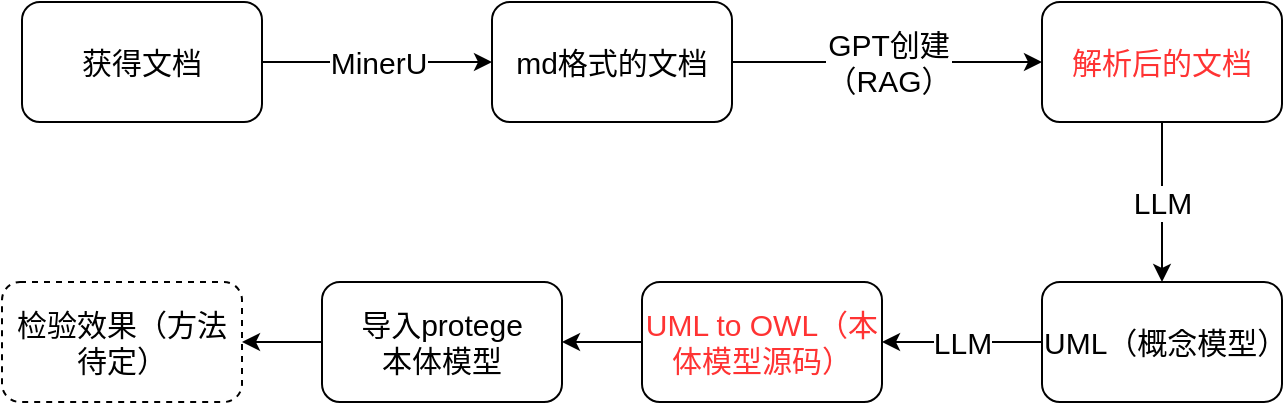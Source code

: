 <mxfile version="26.0.16">
  <diagram id="C5RBs43oDa-KdzZeNtuy" name="Page-1">
    <mxGraphModel dx="1213" dy="768" grid="1" gridSize="10" guides="1" tooltips="1" connect="1" arrows="1" fold="1" page="1" pageScale="1" pageWidth="1169" pageHeight="827" math="0" shadow="0">
      <root>
        <mxCell id="WIyWlLk6GJQsqaUBKTNV-0" />
        <mxCell id="WIyWlLk6GJQsqaUBKTNV-1" parent="WIyWlLk6GJQsqaUBKTNV-0" />
        <mxCell id="P3w2kpVxuKjMb2fyrRjU-3" value="GPT创建&lt;div&gt;（RAG）&lt;/div&gt;" style="edgeStyle=orthogonalEdgeStyle;rounded=0;orthogonalLoop=1;jettySize=auto;html=1;fontSize=15;exitX=1;exitY=0.5;exitDx=0;exitDy=0;" parent="WIyWlLk6GJQsqaUBKTNV-1" source="njB9oWOn1qgixk05j0es-1" target="P3w2kpVxuKjMb2fyrRjU-2" edge="1">
          <mxGeometry relative="1" as="geometry" />
        </mxCell>
        <mxCell id="njB9oWOn1qgixk05j0es-2" value="MinerU" style="edgeStyle=orthogonalEdgeStyle;rounded=0;orthogonalLoop=1;jettySize=auto;html=1;fontSize=15;" edge="1" parent="WIyWlLk6GJQsqaUBKTNV-1" source="P3w2kpVxuKjMb2fyrRjU-0" target="njB9oWOn1qgixk05j0es-1">
          <mxGeometry relative="1" as="geometry" />
        </mxCell>
        <mxCell id="P3w2kpVxuKjMb2fyrRjU-0" value="获得文档" style="rounded=1;whiteSpace=wrap;html=1;fontSize=15;" parent="WIyWlLk6GJQsqaUBKTNV-1" vertex="1">
          <mxGeometry x="230" y="190" width="120" height="60" as="geometry" />
        </mxCell>
        <mxCell id="P3w2kpVxuKjMb2fyrRjU-5" value="LLM" style="edgeStyle=orthogonalEdgeStyle;rounded=0;orthogonalLoop=1;jettySize=auto;html=1;fontSize=15;" parent="WIyWlLk6GJQsqaUBKTNV-1" source="P3w2kpVxuKjMb2fyrRjU-2" target="P3w2kpVxuKjMb2fyrRjU-4" edge="1">
          <mxGeometry relative="1" as="geometry" />
        </mxCell>
        <mxCell id="P3w2kpVxuKjMb2fyrRjU-2" value="解析后的文档" style="rounded=1;whiteSpace=wrap;html=1;fontSize=15;fontColor=#FF3333;" parent="WIyWlLk6GJQsqaUBKTNV-1" vertex="1">
          <mxGeometry x="740" y="190" width="120" height="60" as="geometry" />
        </mxCell>
        <mxCell id="P3w2kpVxuKjMb2fyrRjU-7" value="LLM" style="edgeStyle=orthogonalEdgeStyle;rounded=0;orthogonalLoop=1;jettySize=auto;html=1;fontSize=15;" parent="WIyWlLk6GJQsqaUBKTNV-1" source="P3w2kpVxuKjMb2fyrRjU-4" target="P3w2kpVxuKjMb2fyrRjU-6" edge="1">
          <mxGeometry relative="1" as="geometry" />
        </mxCell>
        <mxCell id="P3w2kpVxuKjMb2fyrRjU-4" value="UML（概念模型）" style="rounded=1;whiteSpace=wrap;html=1;fontSize=15;" parent="WIyWlLk6GJQsqaUBKTNV-1" vertex="1">
          <mxGeometry x="740" y="330" width="120" height="60" as="geometry" />
        </mxCell>
        <mxCell id="P3w2kpVxuKjMb2fyrRjU-9" value="" style="edgeStyle=orthogonalEdgeStyle;rounded=0;orthogonalLoop=1;jettySize=auto;html=1;fontSize=15;" parent="WIyWlLk6GJQsqaUBKTNV-1" source="P3w2kpVxuKjMb2fyrRjU-6" target="P3w2kpVxuKjMb2fyrRjU-8" edge="1">
          <mxGeometry relative="1" as="geometry" />
        </mxCell>
        <mxCell id="P3w2kpVxuKjMb2fyrRjU-6" value="UML to OWL（本体模型源码）" style="rounded=1;whiteSpace=wrap;html=1;fontSize=15;fontColor=#FF3333;" parent="WIyWlLk6GJQsqaUBKTNV-1" vertex="1">
          <mxGeometry x="540" y="330" width="120" height="60" as="geometry" />
        </mxCell>
        <mxCell id="njB9oWOn1qgixk05j0es-0" value="" style="edgeStyle=orthogonalEdgeStyle;rounded=0;orthogonalLoop=1;jettySize=auto;html=1;fontSize=15;" edge="1" parent="WIyWlLk6GJQsqaUBKTNV-1" source="P3w2kpVxuKjMb2fyrRjU-8" target="P3w2kpVxuKjMb2fyrRjU-10">
          <mxGeometry relative="1" as="geometry" />
        </mxCell>
        <mxCell id="P3w2kpVxuKjMb2fyrRjU-8" value="导入protege&lt;div&gt;本体模型&lt;/div&gt;" style="rounded=1;whiteSpace=wrap;html=1;fontSize=15;" parent="WIyWlLk6GJQsqaUBKTNV-1" vertex="1">
          <mxGeometry x="380" y="330" width="120" height="60" as="geometry" />
        </mxCell>
        <mxCell id="P3w2kpVxuKjMb2fyrRjU-10" value="检验效果（方法待定）" style="rounded=1;whiteSpace=wrap;html=1;dashed=1;fontSize=15;" parent="WIyWlLk6GJQsqaUBKTNV-1" vertex="1">
          <mxGeometry x="220" y="330" width="120" height="60" as="geometry" />
        </mxCell>
        <mxCell id="njB9oWOn1qgixk05j0es-1" value="&lt;font&gt;md格式的文档&lt;/font&gt;" style="rounded=1;whiteSpace=wrap;html=1;fontSize=15;" vertex="1" parent="WIyWlLk6GJQsqaUBKTNV-1">
          <mxGeometry x="465" y="190" width="120" height="60" as="geometry" />
        </mxCell>
      </root>
    </mxGraphModel>
  </diagram>
</mxfile>
